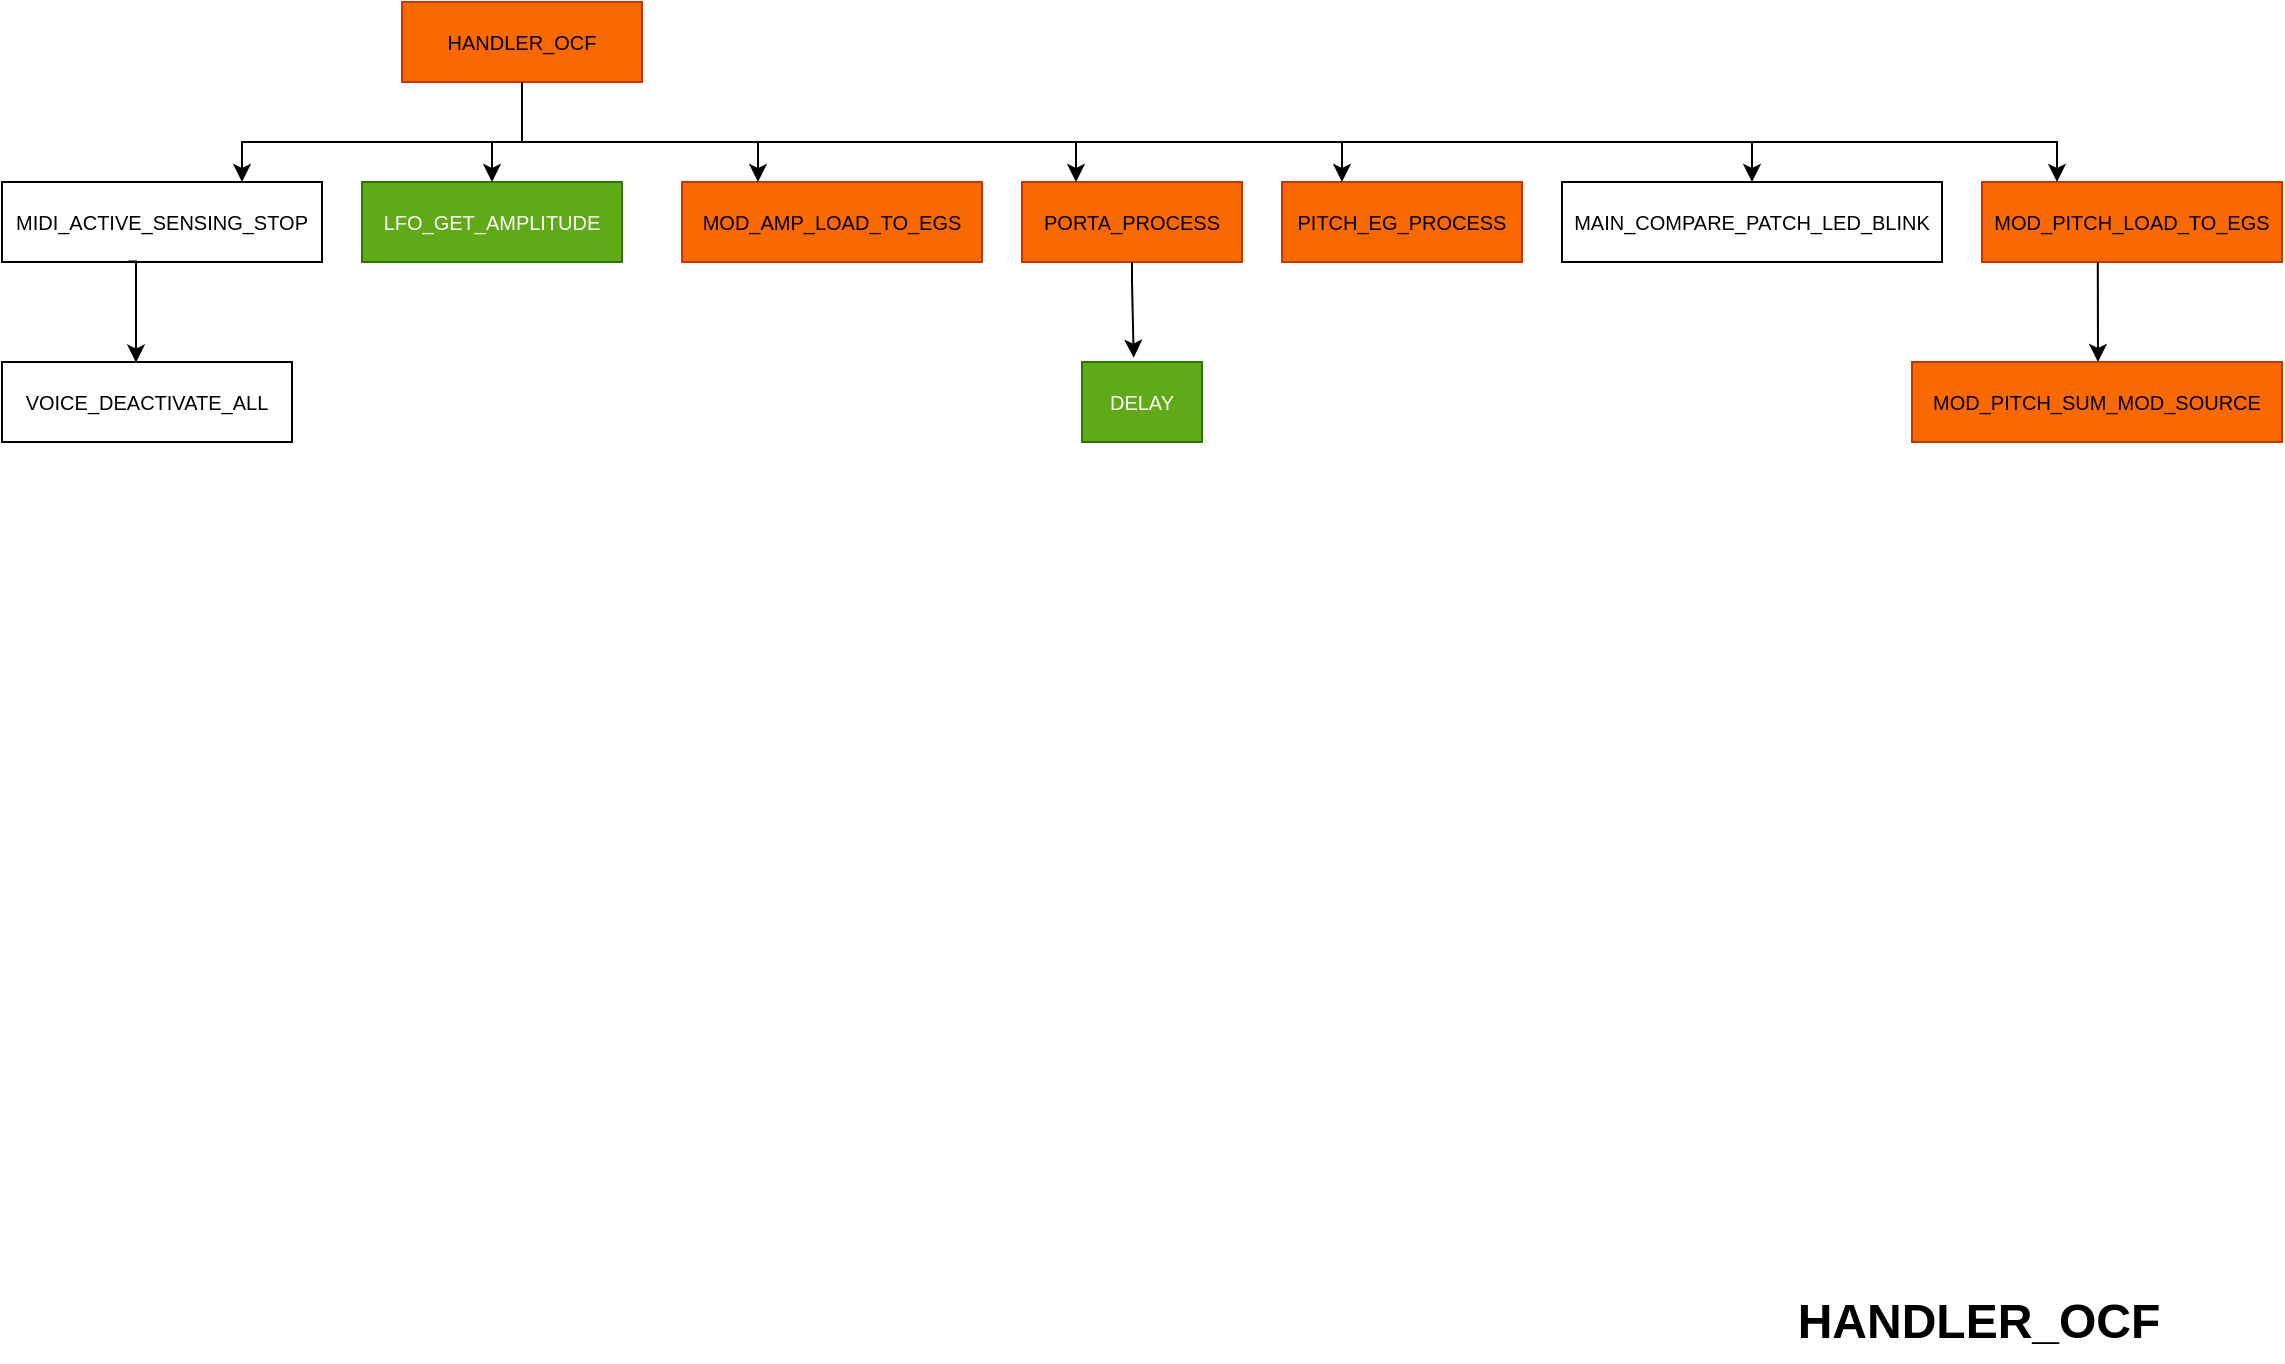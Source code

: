 <mxfile version="21.6.5" type="device">
  <diagram name="Page-1" id="undLFyx_fRWjC1I0D35y">
    <mxGraphModel dx="1133" dy="1123" grid="1" gridSize="10" guides="1" tooltips="1" connect="1" arrows="1" fold="1" page="1" pageScale="1" pageWidth="1169" pageHeight="827" math="0" shadow="0">
      <root>
        <mxCell id="0" />
        <mxCell id="1" parent="0" />
        <mxCell id="gpTX0k5Hapi8h8UuWfs9-1" value="HANDLER_OCF" style="rounded=0;whiteSpace=wrap;html=1;fontSize=10;fillColor=#fa6800;fontColor=#000000;strokeColor=#C73500;" vertex="1" parent="1">
          <mxGeometry x="215" y="100" width="120" height="40" as="geometry" />
        </mxCell>
        <mxCell id="gpTX0k5Hapi8h8UuWfs9-2" value="MIDI_ACTIVE_SENSING_STOP" style="rounded=0;whiteSpace=wrap;html=1;fontSize=10;" vertex="1" parent="1">
          <mxGeometry x="15" y="190" width="160" height="40" as="geometry" />
        </mxCell>
        <mxCell id="gpTX0k5Hapi8h8UuWfs9-3" value="" style="endArrow=classic;html=1;rounded=0;entryX=0.75;entryY=0;entryDx=0;entryDy=0;edgeStyle=orthogonalEdgeStyle;" edge="1" parent="1" source="gpTX0k5Hapi8h8UuWfs9-1" target="gpTX0k5Hapi8h8UuWfs9-2">
          <mxGeometry width="50" height="50" relative="1" as="geometry">
            <mxPoint x="265" y="390" as="sourcePoint" />
            <mxPoint x="315" y="340" as="targetPoint" />
            <Array as="points">
              <mxPoint x="275" y="170" />
              <mxPoint x="135" y="170" />
            </Array>
          </mxGeometry>
        </mxCell>
        <mxCell id="gpTX0k5Hapi8h8UuWfs9-4" value="LFO_GET_AMPLITUDE" style="rounded=0;whiteSpace=wrap;html=1;fontSize=10;labelBackgroundColor=none;fillColor=#60a917;fontColor=#ffffff;strokeColor=#2D7600;" vertex="1" parent="1">
          <mxGeometry x="195" y="190" width="130" height="40" as="geometry" />
        </mxCell>
        <mxCell id="gpTX0k5Hapi8h8UuWfs9-5" value="" style="endArrow=classic;html=1;rounded=0;entryX=0.5;entryY=0;entryDx=0;entryDy=0;edgeStyle=orthogonalEdgeStyle;exitX=0.5;exitY=1;exitDx=0;exitDy=0;" edge="1" parent="1" source="gpTX0k5Hapi8h8UuWfs9-1" target="gpTX0k5Hapi8h8UuWfs9-4">
          <mxGeometry width="50" height="50" relative="1" as="geometry">
            <mxPoint x="285" y="150" as="sourcePoint" />
            <mxPoint x="183" y="200" as="targetPoint" />
            <Array as="points">
              <mxPoint x="275" y="170" />
              <mxPoint x="260" y="170" />
            </Array>
          </mxGeometry>
        </mxCell>
        <mxCell id="gpTX0k5Hapi8h8UuWfs9-6" value="MOD_AMP_LOAD_TO_EGS" style="rounded=0;whiteSpace=wrap;html=1;fontSize=10;fillColor=#fa6800;fontColor=#000000;strokeColor=#C73500;" vertex="1" parent="1">
          <mxGeometry x="355" y="190" width="150" height="40" as="geometry" />
        </mxCell>
        <mxCell id="gpTX0k5Hapi8h8UuWfs9-7" value="" style="endArrow=classic;html=1;rounded=0;entryX=0.25;entryY=0;entryDx=0;entryDy=0;edgeStyle=orthogonalEdgeStyle;exitX=0.5;exitY=1;exitDx=0;exitDy=0;" edge="1" parent="1" source="gpTX0k5Hapi8h8UuWfs9-1" target="gpTX0k5Hapi8h8UuWfs9-6">
          <mxGeometry width="50" height="50" relative="1" as="geometry">
            <mxPoint x="285" y="150" as="sourcePoint" />
            <mxPoint x="370" y="200" as="targetPoint" />
            <Array as="points">
              <mxPoint x="275" y="170" />
              <mxPoint x="393" y="170" />
              <mxPoint x="393" y="190" />
            </Array>
          </mxGeometry>
        </mxCell>
        <mxCell id="gpTX0k5Hapi8h8UuWfs9-8" value="PORTA_PROCESS" style="rounded=0;whiteSpace=wrap;html=1;fontSize=10;fillColor=#fa6800;fontColor=#000000;strokeColor=#C73500;" vertex="1" parent="1">
          <mxGeometry x="525" y="190" width="110" height="40" as="geometry" />
        </mxCell>
        <mxCell id="gpTX0k5Hapi8h8UuWfs9-11" value="" style="endArrow=classic;html=1;rounded=0;entryX=0.25;entryY=0;entryDx=0;entryDy=0;edgeStyle=orthogonalEdgeStyle;exitX=0.5;exitY=1;exitDx=0;exitDy=0;" edge="1" parent="1" source="gpTX0k5Hapi8h8UuWfs9-1" target="gpTX0k5Hapi8h8UuWfs9-8">
          <mxGeometry width="50" height="50" relative="1" as="geometry">
            <mxPoint x="285" y="150" as="sourcePoint" />
            <mxPoint x="480" y="200" as="targetPoint" />
            <Array as="points">
              <mxPoint x="275" y="170" />
              <mxPoint x="552" y="170" />
              <mxPoint x="552" y="190" />
            </Array>
          </mxGeometry>
        </mxCell>
        <mxCell id="gpTX0k5Hapi8h8UuWfs9-12" value="PITCH_EG_PROCESS" style="rounded=0;whiteSpace=wrap;html=1;fontSize=10;fillColor=#fa6800;fontColor=#000000;strokeColor=#C73500;" vertex="1" parent="1">
          <mxGeometry x="655" y="190" width="120" height="40" as="geometry" />
        </mxCell>
        <mxCell id="gpTX0k5Hapi8h8UuWfs9-13" value="" style="endArrow=classic;html=1;rounded=0;entryX=0.25;entryY=0;entryDx=0;entryDy=0;edgeStyle=orthogonalEdgeStyle;" edge="1" parent="1" target="gpTX0k5Hapi8h8UuWfs9-12">
          <mxGeometry width="50" height="50" relative="1" as="geometry">
            <mxPoint x="275" y="140" as="sourcePoint" />
            <mxPoint x="670" y="200" as="targetPoint" />
            <Array as="points">
              <mxPoint x="275" y="170" />
              <mxPoint x="685" y="170" />
            </Array>
          </mxGeometry>
        </mxCell>
        <mxCell id="gpTX0k5Hapi8h8UuWfs9-14" value="MAIN_COMPARE_PATCH_LED_BLINK" style="rounded=0;whiteSpace=wrap;html=1;fontSize=10;" vertex="1" parent="1">
          <mxGeometry x="795" y="190" width="190" height="40" as="geometry" />
        </mxCell>
        <mxCell id="gpTX0k5Hapi8h8UuWfs9-15" value="" style="endArrow=classic;html=1;rounded=0;entryX=0.5;entryY=0;entryDx=0;entryDy=0;edgeStyle=orthogonalEdgeStyle;exitX=0.5;exitY=1;exitDx=0;exitDy=0;" edge="1" parent="1" source="gpTX0k5Hapi8h8UuWfs9-1" target="gpTX0k5Hapi8h8UuWfs9-14">
          <mxGeometry width="50" height="50" relative="1" as="geometry">
            <mxPoint x="285" y="150" as="sourcePoint" />
            <mxPoint x="695" y="200" as="targetPoint" />
            <Array as="points">
              <mxPoint x="275" y="170" />
              <mxPoint x="890" y="170" />
            </Array>
          </mxGeometry>
        </mxCell>
        <mxCell id="gpTX0k5Hapi8h8UuWfs9-16" value="MOD_PITCH_LOAD_TO_EGS" style="rounded=0;whiteSpace=wrap;html=1;fontSize=10;fillColor=#fa6800;fontColor=#000000;strokeColor=#C73500;" vertex="1" parent="1">
          <mxGeometry x="1005" y="190" width="150" height="40" as="geometry" />
        </mxCell>
        <mxCell id="gpTX0k5Hapi8h8UuWfs9-17" value="" style="endArrow=classic;html=1;rounded=0;entryX=0.25;entryY=0;entryDx=0;entryDy=0;edgeStyle=orthogonalEdgeStyle;" edge="1" parent="1" target="gpTX0k5Hapi8h8UuWfs9-16">
          <mxGeometry width="50" height="50" relative="1" as="geometry">
            <mxPoint x="275" y="140" as="sourcePoint" />
            <mxPoint x="900" y="200" as="targetPoint" />
            <Array as="points">
              <mxPoint x="275" y="170" />
              <mxPoint x="1042" y="170" />
            </Array>
          </mxGeometry>
        </mxCell>
        <mxCell id="gpTX0k5Hapi8h8UuWfs9-19" value="DELAY" style="rounded=0;whiteSpace=wrap;html=1;fontSize=10;fillColor=#60a917;fontColor=#ffffff;strokeColor=#2D7600;" vertex="1" parent="1">
          <mxGeometry x="555" y="280" width="60" height="40" as="geometry" />
        </mxCell>
        <mxCell id="gpTX0k5Hapi8h8UuWfs9-20" value="" style="endArrow=classic;html=1;rounded=0;entryX=0.431;entryY=-0.054;entryDx=0;entryDy=0;edgeStyle=orthogonalEdgeStyle;exitX=0.5;exitY=1;exitDx=0;exitDy=0;entryPerimeter=0;" edge="1" parent="1" source="gpTX0k5Hapi8h8UuWfs9-8" target="gpTX0k5Hapi8h8UuWfs9-19">
          <mxGeometry width="50" height="50" relative="1" as="geometry">
            <mxPoint x="410" y="260" as="sourcePoint" />
            <mxPoint x="563" y="200" as="targetPoint" />
            <Array as="points">
              <mxPoint x="580" y="240" />
              <mxPoint x="581" y="240" />
            </Array>
          </mxGeometry>
        </mxCell>
        <mxCell id="gpTX0k5Hapi8h8UuWfs9-21" value="MOD_PITCH_SUM_MOD_SOURCE" style="rounded=0;whiteSpace=wrap;html=1;fontSize=10;fillColor=#fa6800;fontColor=#000000;strokeColor=#C73500;" vertex="1" parent="1">
          <mxGeometry x="970" y="280" width="185" height="40" as="geometry" />
        </mxCell>
        <mxCell id="gpTX0k5Hapi8h8UuWfs9-22" value="" style="endArrow=classic;html=1;rounded=0;entryX=0.5;entryY=0;entryDx=0;entryDy=0;edgeStyle=orthogonalEdgeStyle;exitX=0.386;exitY=1.001;exitDx=0;exitDy=0;exitPerimeter=0;" edge="1" parent="1" source="gpTX0k5Hapi8h8UuWfs9-16" target="gpTX0k5Hapi8h8UuWfs9-21">
          <mxGeometry width="50" height="50" relative="1" as="geometry">
            <mxPoint x="1070" y="232" as="sourcePoint" />
            <mxPoint x="1071" y="280" as="targetPoint" />
            <Array as="points">
              <mxPoint x="1063" y="232" />
              <mxPoint x="1063" y="232" />
              <mxPoint x="1063" y="280" />
            </Array>
          </mxGeometry>
        </mxCell>
        <mxCell id="gpTX0k5Hapi8h8UuWfs9-23" value="HANDLER_OCF" style="text;strokeColor=none;fillColor=none;html=1;fontSize=24;fontStyle=1;verticalAlign=middle;align=center;" vertex="1" parent="1">
          <mxGeometry x="880" y="740" width="245" height="40" as="geometry" />
        </mxCell>
        <mxCell id="gpTX0k5Hapi8h8UuWfs9-24" value="VOICE_DEACTIVATE_ALL" style="rounded=0;whiteSpace=wrap;html=1;fontSize=10;" vertex="1" parent="1">
          <mxGeometry x="15" y="280" width="145" height="40" as="geometry" />
        </mxCell>
        <mxCell id="gpTX0k5Hapi8h8UuWfs9-25" value="" style="endArrow=classic;html=1;rounded=0;entryX=0.46;entryY=0.007;entryDx=0;entryDy=0;edgeStyle=orthogonalEdgeStyle;exitX=0.394;exitY=0.993;exitDx=0;exitDy=0;entryPerimeter=0;exitPerimeter=0;" edge="1" parent="1" source="gpTX0k5Hapi8h8UuWfs9-2" target="gpTX0k5Hapi8h8UuWfs9-24">
          <mxGeometry width="50" height="50" relative="1" as="geometry">
            <mxPoint x="87" y="232" as="sourcePoint" />
            <mxPoint x="88" y="280" as="targetPoint" />
            <Array as="points">
              <mxPoint x="82" y="230" />
              <mxPoint x="82" y="280" />
            </Array>
          </mxGeometry>
        </mxCell>
      </root>
    </mxGraphModel>
  </diagram>
</mxfile>
